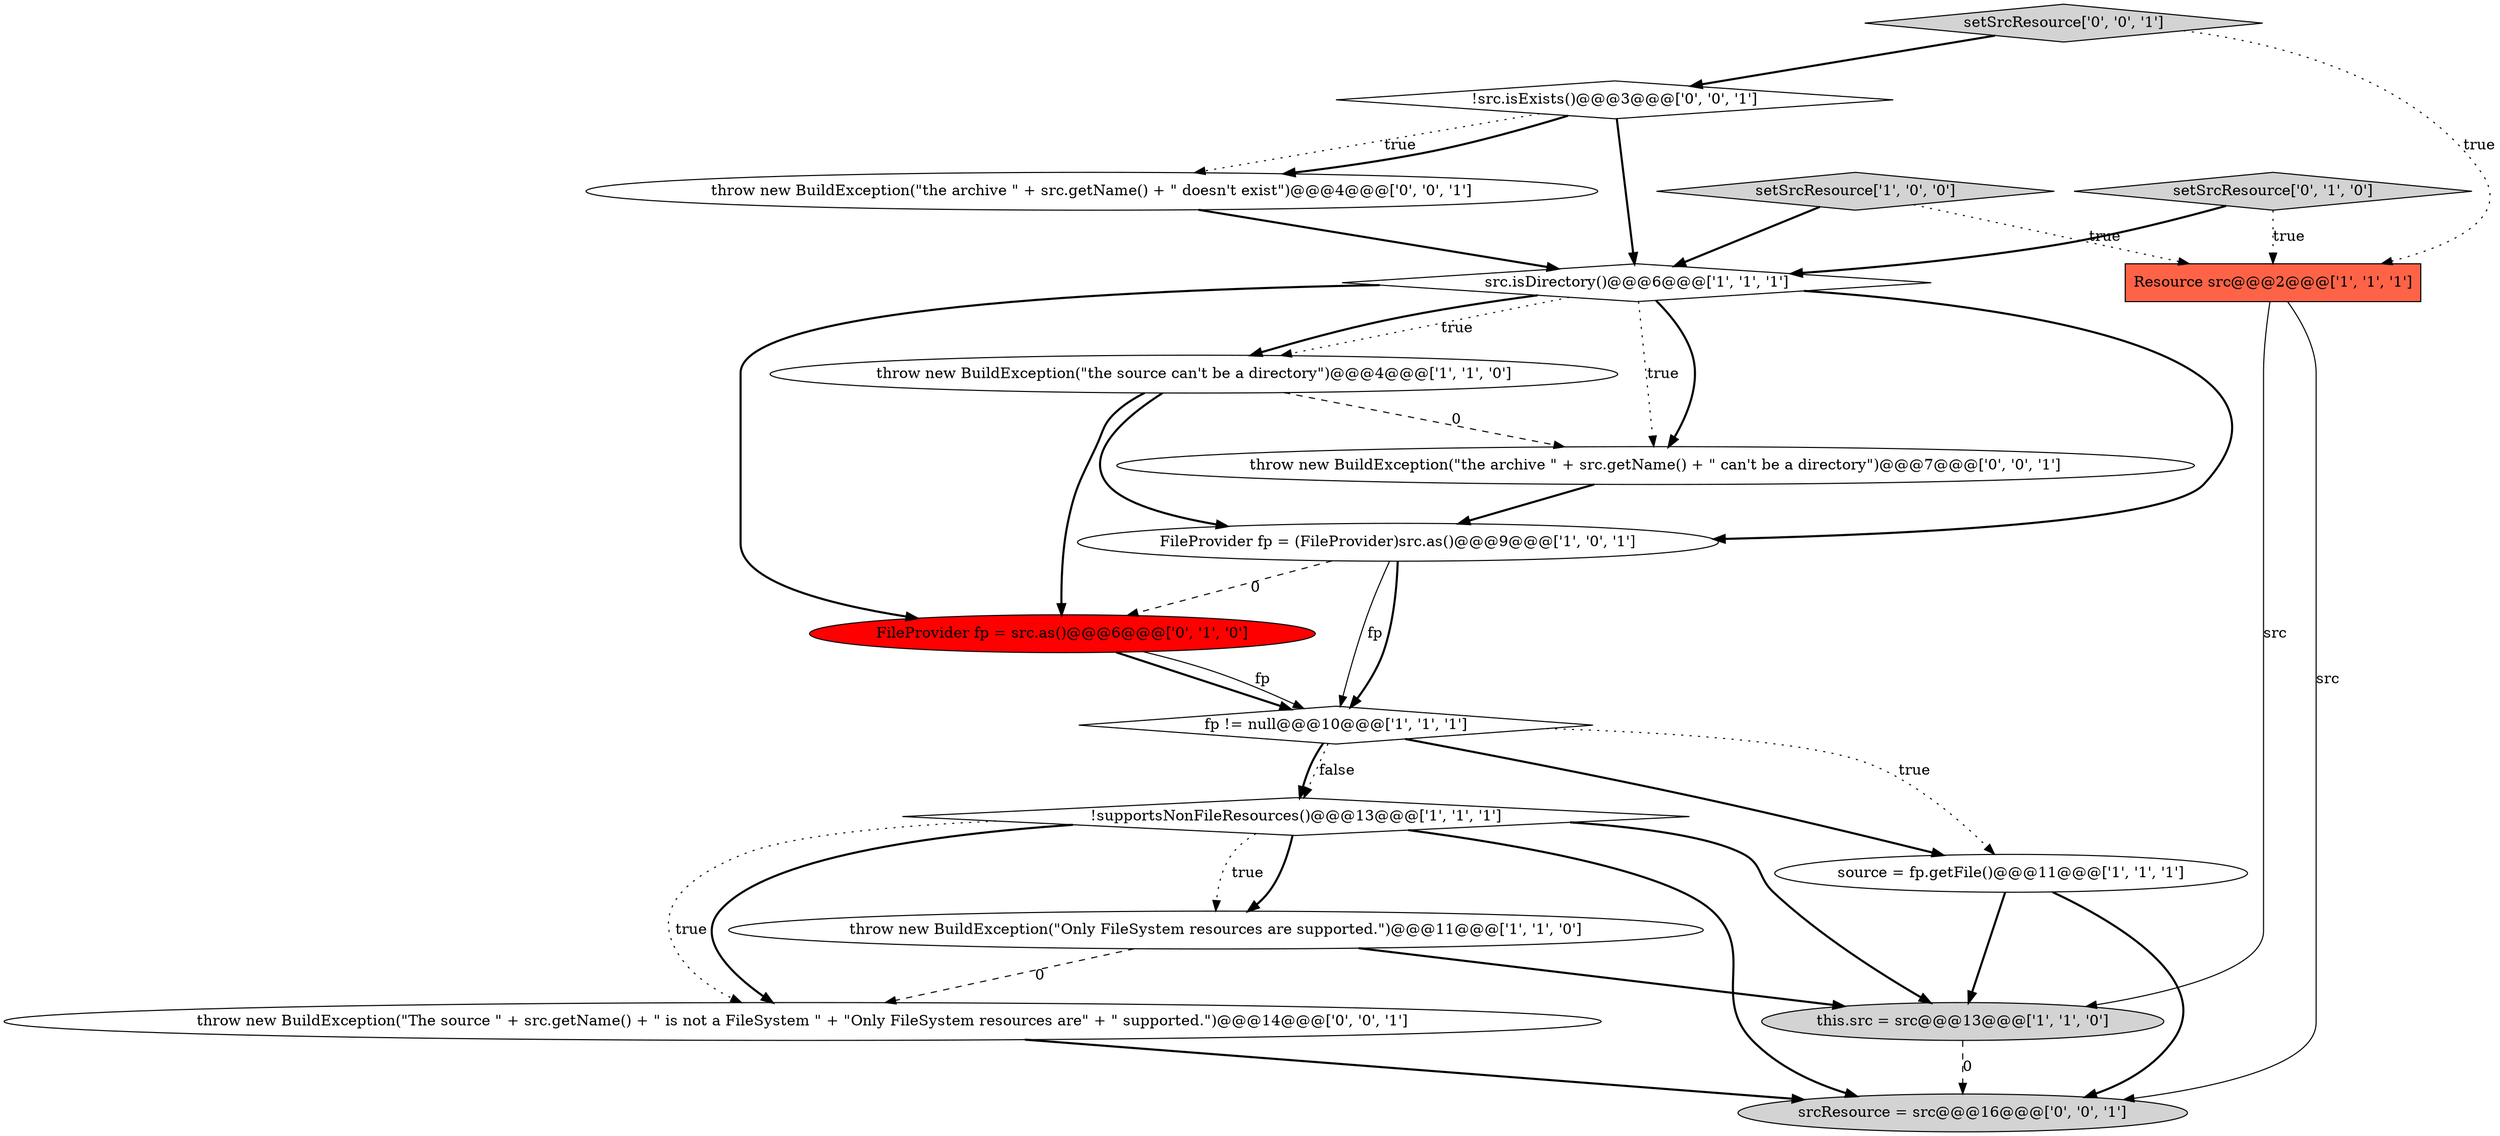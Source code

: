 digraph {
17 [style = filled, label = "throw new BuildException(\"the archive \" + src.getName() + \" can't be a directory\")@@@7@@@['0', '0', '1']", fillcolor = white, shape = ellipse image = "AAA0AAABBB3BBB"];
4 [style = filled, label = "src.isDirectory()@@@6@@@['1', '1', '1']", fillcolor = white, shape = diamond image = "AAA0AAABBB1BBB"];
0 [style = filled, label = "throw new BuildException(\"the source can't be a directory\")@@@4@@@['1', '1', '0']", fillcolor = white, shape = ellipse image = "AAA0AAABBB1BBB"];
5 [style = filled, label = "this.src = src@@@13@@@['1', '1', '0']", fillcolor = lightgray, shape = ellipse image = "AAA0AAABBB1BBB"];
3 [style = filled, label = "Resource src@@@2@@@['1', '1', '1']", fillcolor = tomato, shape = box image = "AAA0AAABBB1BBB"];
7 [style = filled, label = "fp != null@@@10@@@['1', '1', '1']", fillcolor = white, shape = diamond image = "AAA0AAABBB1BBB"];
12 [style = filled, label = "!src.isExists()@@@3@@@['0', '0', '1']", fillcolor = white, shape = diamond image = "AAA0AAABBB3BBB"];
13 [style = filled, label = "setSrcResource['0', '0', '1']", fillcolor = lightgray, shape = diamond image = "AAA0AAABBB3BBB"];
14 [style = filled, label = "throw new BuildException(\"the archive \" + src.getName() + \" doesn't exist\")@@@4@@@['0', '0', '1']", fillcolor = white, shape = ellipse image = "AAA0AAABBB3BBB"];
9 [style = filled, label = "setSrcResource['1', '0', '0']", fillcolor = lightgray, shape = diamond image = "AAA0AAABBB1BBB"];
15 [style = filled, label = "throw new BuildException(\"The source \" + src.getName() + \" is not a FileSystem \" + \"Only FileSystem resources are\" + \" supported.\")@@@14@@@['0', '0', '1']", fillcolor = white, shape = ellipse image = "AAA0AAABBB3BBB"];
10 [style = filled, label = "FileProvider fp = src.as()@@@6@@@['0', '1', '0']", fillcolor = red, shape = ellipse image = "AAA1AAABBB2BBB"];
6 [style = filled, label = "FileProvider fp = (FileProvider)src.as()@@@9@@@['1', '0', '1']", fillcolor = white, shape = ellipse image = "AAA0AAABBB1BBB"];
16 [style = filled, label = "srcResource = src@@@16@@@['0', '0', '1']", fillcolor = lightgray, shape = ellipse image = "AAA0AAABBB3BBB"];
1 [style = filled, label = "!supportsNonFileResources()@@@13@@@['1', '1', '1']", fillcolor = white, shape = diamond image = "AAA0AAABBB1BBB"];
8 [style = filled, label = "throw new BuildException(\"Only FileSystem resources are supported.\")@@@11@@@['1', '1', '0']", fillcolor = white, shape = ellipse image = "AAA0AAABBB1BBB"];
2 [style = filled, label = "source = fp.getFile()@@@11@@@['1', '1', '1']", fillcolor = white, shape = ellipse image = "AAA0AAABBB1BBB"];
11 [style = filled, label = "setSrcResource['0', '1', '0']", fillcolor = lightgray, shape = diamond image = "AAA0AAABBB2BBB"];
1->5 [style = bold, label=""];
4->10 [style = bold, label=""];
7->2 [style = dotted, label="true"];
7->1 [style = bold, label=""];
1->8 [style = bold, label=""];
4->17 [style = bold, label=""];
13->3 [style = dotted, label="true"];
17->6 [style = bold, label=""];
4->6 [style = bold, label=""];
0->6 [style = bold, label=""];
1->15 [style = bold, label=""];
9->4 [style = bold, label=""];
4->0 [style = dotted, label="true"];
11->4 [style = bold, label=""];
8->15 [style = dashed, label="0"];
3->16 [style = solid, label="src"];
15->16 [style = bold, label=""];
0->17 [style = dashed, label="0"];
10->7 [style = bold, label=""];
4->0 [style = bold, label=""];
6->10 [style = dashed, label="0"];
5->16 [style = dashed, label="0"];
12->14 [style = dotted, label="true"];
10->7 [style = solid, label="fp"];
0->10 [style = bold, label=""];
13->12 [style = bold, label=""];
8->5 [style = bold, label=""];
6->7 [style = solid, label="fp"];
12->4 [style = bold, label=""];
1->16 [style = bold, label=""];
7->2 [style = bold, label=""];
1->15 [style = dotted, label="true"];
12->14 [style = bold, label=""];
1->8 [style = dotted, label="true"];
7->1 [style = dotted, label="false"];
6->7 [style = bold, label=""];
11->3 [style = dotted, label="true"];
4->17 [style = dotted, label="true"];
9->3 [style = dotted, label="true"];
2->5 [style = bold, label=""];
14->4 [style = bold, label=""];
3->5 [style = solid, label="src"];
2->16 [style = bold, label=""];
}
